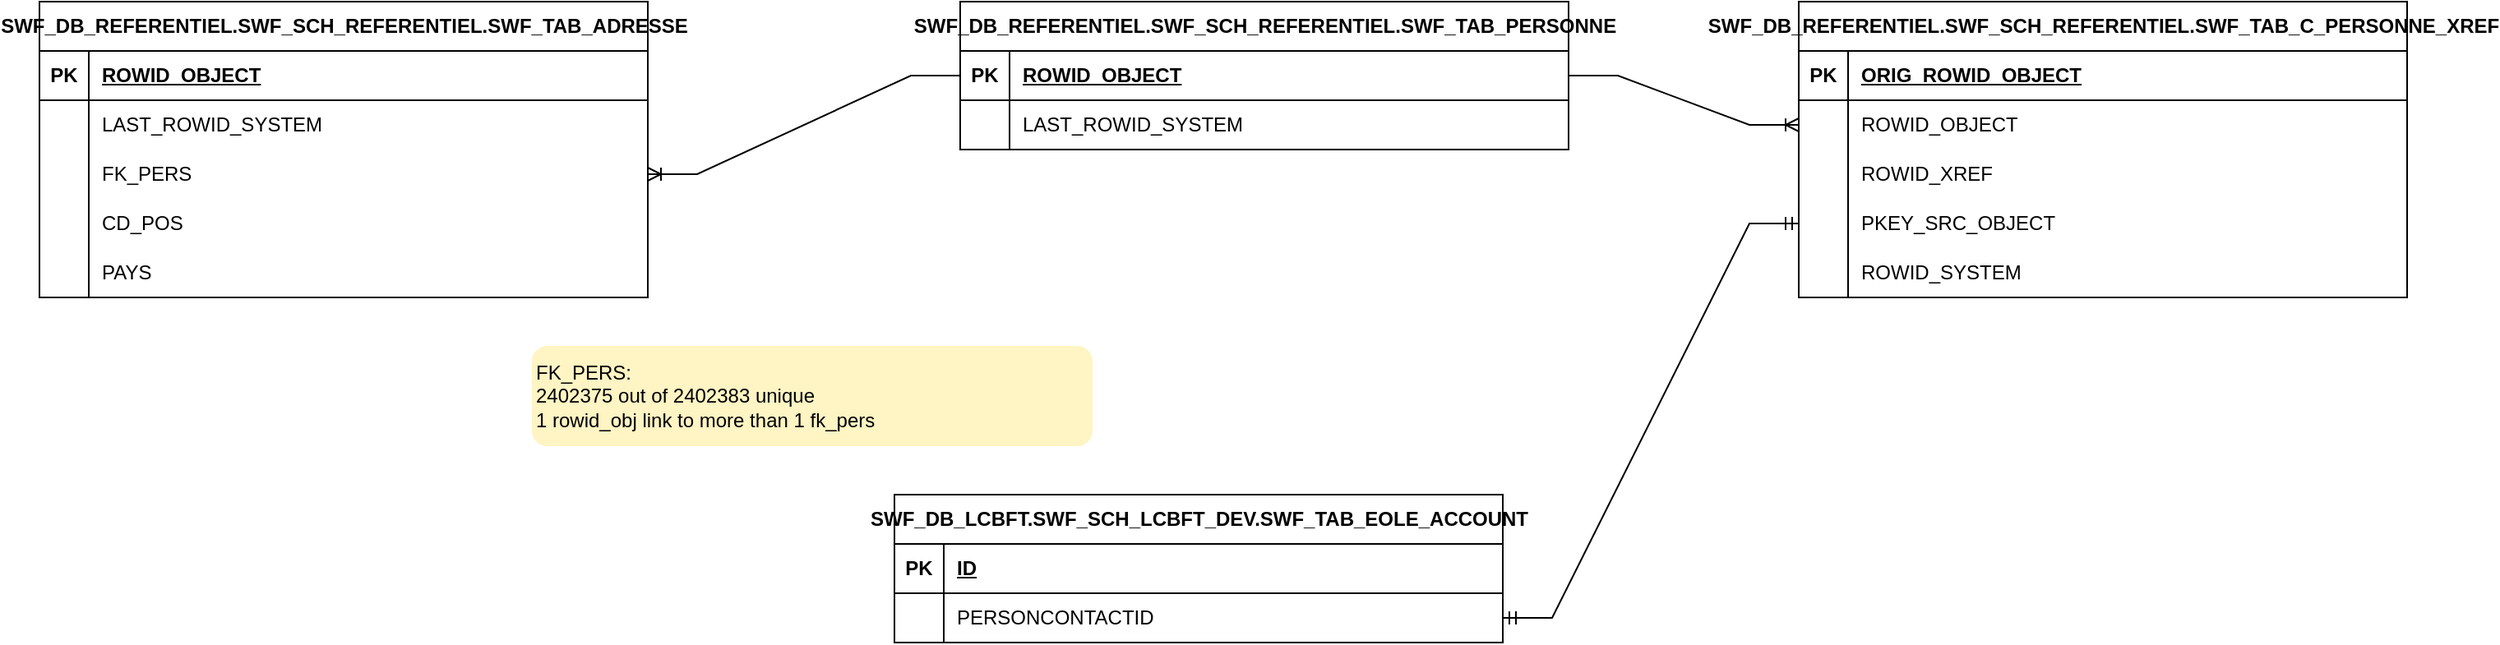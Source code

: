 <mxfile version="22.1.3" type="github">
  <diagram name="Page-1" id="-N0Wf2p26_ytfd32TYqR">
    <mxGraphModel dx="2415" dy="626" grid="1" gridSize="10" guides="1" tooltips="1" connect="1" arrows="1" fold="1" page="1" pageScale="1" pageWidth="827" pageHeight="1169" math="0" shadow="0">
      <root>
        <mxCell id="0" />
        <mxCell id="1" parent="0" />
        <mxCell id="k39MhWjwB1qhPyTOTygt-1" value="SWF_DB_REFERENTIEL.SWF_SCH_REFERENTIEL.SWF_TAB_PERSONNE" style="shape=table;startSize=30;container=1;collapsible=1;childLayout=tableLayout;fixedRows=1;rowLines=0;fontStyle=1;align=center;resizeLast=1;html=1;" vertex="1" parent="1">
          <mxGeometry x="-190" y="70" width="370" height="90" as="geometry">
            <mxRectangle x="-380" y="20" width="400" height="30" as="alternateBounds" />
          </mxGeometry>
        </mxCell>
        <mxCell id="k39MhWjwB1qhPyTOTygt-2" value="" style="shape=tableRow;horizontal=0;startSize=0;swimlaneHead=0;swimlaneBody=0;fillColor=none;collapsible=0;dropTarget=0;points=[[0,0.5],[1,0.5]];portConstraint=eastwest;top=0;left=0;right=0;bottom=1;" vertex="1" parent="k39MhWjwB1qhPyTOTygt-1">
          <mxGeometry y="30" width="370" height="30" as="geometry" />
        </mxCell>
        <mxCell id="k39MhWjwB1qhPyTOTygt-3" value="PK" style="shape=partialRectangle;connectable=0;fillColor=none;top=0;left=0;bottom=0;right=0;fontStyle=1;overflow=hidden;whiteSpace=wrap;html=1;" vertex="1" parent="k39MhWjwB1qhPyTOTygt-2">
          <mxGeometry width="30" height="30" as="geometry">
            <mxRectangle width="30" height="30" as="alternateBounds" />
          </mxGeometry>
        </mxCell>
        <mxCell id="k39MhWjwB1qhPyTOTygt-4" value="ROWID_OBJECT" style="shape=partialRectangle;connectable=0;fillColor=none;top=0;left=0;bottom=0;right=0;align=left;spacingLeft=6;fontStyle=5;overflow=hidden;whiteSpace=wrap;html=1;" vertex="1" parent="k39MhWjwB1qhPyTOTygt-2">
          <mxGeometry x="30" width="340" height="30" as="geometry">
            <mxRectangle width="340" height="30" as="alternateBounds" />
          </mxGeometry>
        </mxCell>
        <mxCell id="k39MhWjwB1qhPyTOTygt-8" value="" style="shape=tableRow;horizontal=0;startSize=0;swimlaneHead=0;swimlaneBody=0;fillColor=none;collapsible=0;dropTarget=0;points=[[0,0.5],[1,0.5]];portConstraint=eastwest;top=0;left=0;right=0;bottom=0;" vertex="1" parent="k39MhWjwB1qhPyTOTygt-1">
          <mxGeometry y="60" width="370" height="30" as="geometry" />
        </mxCell>
        <mxCell id="k39MhWjwB1qhPyTOTygt-9" value="" style="shape=partialRectangle;connectable=0;fillColor=none;top=0;left=0;bottom=0;right=0;editable=1;overflow=hidden;whiteSpace=wrap;html=1;" vertex="1" parent="k39MhWjwB1qhPyTOTygt-8">
          <mxGeometry width="30" height="30" as="geometry">
            <mxRectangle width="30" height="30" as="alternateBounds" />
          </mxGeometry>
        </mxCell>
        <mxCell id="k39MhWjwB1qhPyTOTygt-10" value="LAST_ROWID_SYSTEM" style="shape=partialRectangle;connectable=0;fillColor=none;top=0;left=0;bottom=0;right=0;align=left;spacingLeft=6;overflow=hidden;whiteSpace=wrap;html=1;" vertex="1" parent="k39MhWjwB1qhPyTOTygt-8">
          <mxGeometry x="30" width="340" height="30" as="geometry">
            <mxRectangle width="340" height="30" as="alternateBounds" />
          </mxGeometry>
        </mxCell>
        <mxCell id="k39MhWjwB1qhPyTOTygt-53" value="SWF_DB_REFERENTIEL.SWF_SCH_REFERENTIEL.SWF_TAB_ADRESSE" style="shape=table;startSize=30;container=1;collapsible=1;childLayout=tableLayout;fixedRows=1;rowLines=0;fontStyle=1;align=center;resizeLast=1;html=1;" vertex="1" parent="1">
          <mxGeometry x="-750" y="70" width="370" height="180" as="geometry">
            <mxRectangle x="-380" y="20" width="400" height="30" as="alternateBounds" />
          </mxGeometry>
        </mxCell>
        <mxCell id="k39MhWjwB1qhPyTOTygt-54" value="" style="shape=tableRow;horizontal=0;startSize=0;swimlaneHead=0;swimlaneBody=0;fillColor=none;collapsible=0;dropTarget=0;points=[[0,0.5],[1,0.5]];portConstraint=eastwest;top=0;left=0;right=0;bottom=1;" vertex="1" parent="k39MhWjwB1qhPyTOTygt-53">
          <mxGeometry y="30" width="370" height="30" as="geometry" />
        </mxCell>
        <mxCell id="k39MhWjwB1qhPyTOTygt-55" value="PK" style="shape=partialRectangle;connectable=0;fillColor=none;top=0;left=0;bottom=0;right=0;fontStyle=1;overflow=hidden;whiteSpace=wrap;html=1;" vertex="1" parent="k39MhWjwB1qhPyTOTygt-54">
          <mxGeometry width="30" height="30" as="geometry">
            <mxRectangle width="30" height="30" as="alternateBounds" />
          </mxGeometry>
        </mxCell>
        <mxCell id="k39MhWjwB1qhPyTOTygt-56" value="ROWID_OBJECT" style="shape=partialRectangle;connectable=0;fillColor=none;top=0;left=0;bottom=0;right=0;align=left;spacingLeft=6;fontStyle=5;overflow=hidden;whiteSpace=wrap;html=1;" vertex="1" parent="k39MhWjwB1qhPyTOTygt-54">
          <mxGeometry x="30" width="340" height="30" as="geometry">
            <mxRectangle width="340" height="30" as="alternateBounds" />
          </mxGeometry>
        </mxCell>
        <mxCell id="k39MhWjwB1qhPyTOTygt-60" value="" style="shape=tableRow;horizontal=0;startSize=0;swimlaneHead=0;swimlaneBody=0;fillColor=none;collapsible=0;dropTarget=0;points=[[0,0.5],[1,0.5]];portConstraint=eastwest;top=0;left=0;right=0;bottom=0;" vertex="1" parent="k39MhWjwB1qhPyTOTygt-53">
          <mxGeometry y="60" width="370" height="30" as="geometry" />
        </mxCell>
        <mxCell id="k39MhWjwB1qhPyTOTygt-61" value="" style="shape=partialRectangle;connectable=0;fillColor=none;top=0;left=0;bottom=0;right=0;editable=1;overflow=hidden;whiteSpace=wrap;html=1;" vertex="1" parent="k39MhWjwB1qhPyTOTygt-60">
          <mxGeometry width="30" height="30" as="geometry">
            <mxRectangle width="30" height="30" as="alternateBounds" />
          </mxGeometry>
        </mxCell>
        <mxCell id="k39MhWjwB1qhPyTOTygt-62" value="LAST_ROWID_SYSTEM" style="shape=partialRectangle;connectable=0;fillColor=none;top=0;left=0;bottom=0;right=0;align=left;spacingLeft=6;overflow=hidden;whiteSpace=wrap;html=1;" vertex="1" parent="k39MhWjwB1qhPyTOTygt-60">
          <mxGeometry x="30" width="340" height="30" as="geometry">
            <mxRectangle width="340" height="30" as="alternateBounds" />
          </mxGeometry>
        </mxCell>
        <mxCell id="k39MhWjwB1qhPyTOTygt-63" value="" style="shape=tableRow;horizontal=0;startSize=0;swimlaneHead=0;swimlaneBody=0;fillColor=none;collapsible=0;dropTarget=0;points=[[0,0.5],[1,0.5]];portConstraint=eastwest;top=0;left=0;right=0;bottom=0;" vertex="1" parent="k39MhWjwB1qhPyTOTygt-53">
          <mxGeometry y="90" width="370" height="30" as="geometry" />
        </mxCell>
        <mxCell id="k39MhWjwB1qhPyTOTygt-64" value="" style="shape=partialRectangle;connectable=0;fillColor=none;top=0;left=0;bottom=0;right=0;editable=1;overflow=hidden;whiteSpace=wrap;html=1;" vertex="1" parent="k39MhWjwB1qhPyTOTygt-63">
          <mxGeometry width="30" height="30" as="geometry">
            <mxRectangle width="30" height="30" as="alternateBounds" />
          </mxGeometry>
        </mxCell>
        <mxCell id="k39MhWjwB1qhPyTOTygt-65" value="FK_PERS" style="shape=partialRectangle;connectable=0;fillColor=none;top=0;left=0;bottom=0;right=0;align=left;spacingLeft=6;overflow=hidden;whiteSpace=wrap;html=1;" vertex="1" parent="k39MhWjwB1qhPyTOTygt-63">
          <mxGeometry x="30" width="340" height="30" as="geometry">
            <mxRectangle width="340" height="30" as="alternateBounds" />
          </mxGeometry>
        </mxCell>
        <mxCell id="k39MhWjwB1qhPyTOTygt-66" value="" style="shape=tableRow;horizontal=0;startSize=0;swimlaneHead=0;swimlaneBody=0;fillColor=none;collapsible=0;dropTarget=0;points=[[0,0.5],[1,0.5]];portConstraint=eastwest;top=0;left=0;right=0;bottom=0;" vertex="1" parent="k39MhWjwB1qhPyTOTygt-53">
          <mxGeometry y="120" width="370" height="30" as="geometry" />
        </mxCell>
        <mxCell id="k39MhWjwB1qhPyTOTygt-67" value="" style="shape=partialRectangle;connectable=0;fillColor=none;top=0;left=0;bottom=0;right=0;editable=1;overflow=hidden;whiteSpace=wrap;html=1;" vertex="1" parent="k39MhWjwB1qhPyTOTygt-66">
          <mxGeometry width="30" height="30" as="geometry">
            <mxRectangle width="30" height="30" as="alternateBounds" />
          </mxGeometry>
        </mxCell>
        <mxCell id="k39MhWjwB1qhPyTOTygt-68" value="CD_POS" style="shape=partialRectangle;connectable=0;fillColor=none;top=0;left=0;bottom=0;right=0;align=left;spacingLeft=6;overflow=hidden;whiteSpace=wrap;html=1;" vertex="1" parent="k39MhWjwB1qhPyTOTygt-66">
          <mxGeometry x="30" width="340" height="30" as="geometry">
            <mxRectangle width="340" height="30" as="alternateBounds" />
          </mxGeometry>
        </mxCell>
        <mxCell id="k39MhWjwB1qhPyTOTygt-69" value="" style="shape=tableRow;horizontal=0;startSize=0;swimlaneHead=0;swimlaneBody=0;fillColor=none;collapsible=0;dropTarget=0;points=[[0,0.5],[1,0.5]];portConstraint=eastwest;top=0;left=0;right=0;bottom=0;" vertex="1" parent="k39MhWjwB1qhPyTOTygt-53">
          <mxGeometry y="150" width="370" height="30" as="geometry" />
        </mxCell>
        <mxCell id="k39MhWjwB1qhPyTOTygt-70" value="" style="shape=partialRectangle;connectable=0;fillColor=none;top=0;left=0;bottom=0;right=0;editable=1;overflow=hidden;whiteSpace=wrap;html=1;" vertex="1" parent="k39MhWjwB1qhPyTOTygt-69">
          <mxGeometry width="30" height="30" as="geometry">
            <mxRectangle width="30" height="30" as="alternateBounds" />
          </mxGeometry>
        </mxCell>
        <mxCell id="k39MhWjwB1qhPyTOTygt-71" value="PAYS" style="shape=partialRectangle;connectable=0;fillColor=none;top=0;left=0;bottom=0;right=0;align=left;spacingLeft=6;overflow=hidden;whiteSpace=wrap;html=1;" vertex="1" parent="k39MhWjwB1qhPyTOTygt-69">
          <mxGeometry x="30" width="340" height="30" as="geometry">
            <mxRectangle width="340" height="30" as="alternateBounds" />
          </mxGeometry>
        </mxCell>
        <mxCell id="k39MhWjwB1qhPyTOTygt-73" value="" style="edgeStyle=entityRelationEdgeStyle;fontSize=12;html=1;endArrow=ERoneToMany;rounded=0;exitX=0;exitY=0.5;exitDx=0;exitDy=0;" edge="1" parent="1" source="k39MhWjwB1qhPyTOTygt-2" target="k39MhWjwB1qhPyTOTygt-63">
          <mxGeometry width="100" height="100" relative="1" as="geometry">
            <mxPoint x="-90" y="270" as="sourcePoint" />
            <mxPoint x="10" y="170" as="targetPoint" />
          </mxGeometry>
        </mxCell>
        <mxCell id="k39MhWjwB1qhPyTOTygt-74" value="SWF_DB_REFERENTIEL.SWF_SCH_REFERENTIEL.SWF_TAB_C_PERSONNE_XREF" style="shape=table;startSize=30;container=1;collapsible=1;childLayout=tableLayout;fixedRows=1;rowLines=0;fontStyle=1;align=center;resizeLast=1;html=1;" vertex="1" parent="1">
          <mxGeometry x="320" y="70" width="370" height="180" as="geometry">
            <mxRectangle x="-380" y="20" width="400" height="30" as="alternateBounds" />
          </mxGeometry>
        </mxCell>
        <mxCell id="k39MhWjwB1qhPyTOTygt-75" value="" style="shape=tableRow;horizontal=0;startSize=0;swimlaneHead=0;swimlaneBody=0;fillColor=none;collapsible=0;dropTarget=0;points=[[0,0.5],[1,0.5]];portConstraint=eastwest;top=0;left=0;right=0;bottom=1;" vertex="1" parent="k39MhWjwB1qhPyTOTygt-74">
          <mxGeometry y="30" width="370" height="30" as="geometry" />
        </mxCell>
        <mxCell id="k39MhWjwB1qhPyTOTygt-76" value="PK" style="shape=partialRectangle;connectable=0;fillColor=none;top=0;left=0;bottom=0;right=0;fontStyle=1;overflow=hidden;whiteSpace=wrap;html=1;" vertex="1" parent="k39MhWjwB1qhPyTOTygt-75">
          <mxGeometry width="30" height="30" as="geometry">
            <mxRectangle width="30" height="30" as="alternateBounds" />
          </mxGeometry>
        </mxCell>
        <mxCell id="k39MhWjwB1qhPyTOTygt-77" value="ORIG_ROWID_OBJECT" style="shape=partialRectangle;connectable=0;fillColor=none;top=0;left=0;bottom=0;right=0;align=left;spacingLeft=6;fontStyle=5;overflow=hidden;whiteSpace=wrap;html=1;" vertex="1" parent="k39MhWjwB1qhPyTOTygt-75">
          <mxGeometry x="30" width="340" height="30" as="geometry">
            <mxRectangle width="340" height="30" as="alternateBounds" />
          </mxGeometry>
        </mxCell>
        <mxCell id="k39MhWjwB1qhPyTOTygt-78" value="" style="shape=tableRow;horizontal=0;startSize=0;swimlaneHead=0;swimlaneBody=0;fillColor=none;collapsible=0;dropTarget=0;points=[[0,0.5],[1,0.5]];portConstraint=eastwest;top=0;left=0;right=0;bottom=0;" vertex="1" parent="k39MhWjwB1qhPyTOTygt-74">
          <mxGeometry y="60" width="370" height="30" as="geometry" />
        </mxCell>
        <mxCell id="k39MhWjwB1qhPyTOTygt-79" value="" style="shape=partialRectangle;connectable=0;fillColor=none;top=0;left=0;bottom=0;right=0;editable=1;overflow=hidden;whiteSpace=wrap;html=1;" vertex="1" parent="k39MhWjwB1qhPyTOTygt-78">
          <mxGeometry width="30" height="30" as="geometry">
            <mxRectangle width="30" height="30" as="alternateBounds" />
          </mxGeometry>
        </mxCell>
        <mxCell id="k39MhWjwB1qhPyTOTygt-80" value="ROWID_OBJECT" style="shape=partialRectangle;connectable=0;fillColor=none;top=0;left=0;bottom=0;right=0;align=left;spacingLeft=6;overflow=hidden;whiteSpace=wrap;html=1;" vertex="1" parent="k39MhWjwB1qhPyTOTygt-78">
          <mxGeometry x="30" width="340" height="30" as="geometry">
            <mxRectangle width="340" height="30" as="alternateBounds" />
          </mxGeometry>
        </mxCell>
        <mxCell id="k39MhWjwB1qhPyTOTygt-81" value="" style="shape=tableRow;horizontal=0;startSize=0;swimlaneHead=0;swimlaneBody=0;fillColor=none;collapsible=0;dropTarget=0;points=[[0,0.5],[1,0.5]];portConstraint=eastwest;top=0;left=0;right=0;bottom=0;" vertex="1" parent="k39MhWjwB1qhPyTOTygt-74">
          <mxGeometry y="90" width="370" height="30" as="geometry" />
        </mxCell>
        <mxCell id="k39MhWjwB1qhPyTOTygt-82" value="" style="shape=partialRectangle;connectable=0;fillColor=none;top=0;left=0;bottom=0;right=0;editable=1;overflow=hidden;whiteSpace=wrap;html=1;" vertex="1" parent="k39MhWjwB1qhPyTOTygt-81">
          <mxGeometry width="30" height="30" as="geometry">
            <mxRectangle width="30" height="30" as="alternateBounds" />
          </mxGeometry>
        </mxCell>
        <mxCell id="k39MhWjwB1qhPyTOTygt-83" value="ROWID_XREF" style="shape=partialRectangle;connectable=0;fillColor=none;top=0;left=0;bottom=0;right=0;align=left;spacingLeft=6;overflow=hidden;whiteSpace=wrap;html=1;" vertex="1" parent="k39MhWjwB1qhPyTOTygt-81">
          <mxGeometry x="30" width="340" height="30" as="geometry">
            <mxRectangle width="340" height="30" as="alternateBounds" />
          </mxGeometry>
        </mxCell>
        <mxCell id="k39MhWjwB1qhPyTOTygt-84" value="" style="shape=tableRow;horizontal=0;startSize=0;swimlaneHead=0;swimlaneBody=0;fillColor=none;collapsible=0;dropTarget=0;points=[[0,0.5],[1,0.5]];portConstraint=eastwest;top=0;left=0;right=0;bottom=0;" vertex="1" parent="k39MhWjwB1qhPyTOTygt-74">
          <mxGeometry y="120" width="370" height="30" as="geometry" />
        </mxCell>
        <mxCell id="k39MhWjwB1qhPyTOTygt-85" value="" style="shape=partialRectangle;connectable=0;fillColor=none;top=0;left=0;bottom=0;right=0;editable=1;overflow=hidden;whiteSpace=wrap;html=1;" vertex="1" parent="k39MhWjwB1qhPyTOTygt-84">
          <mxGeometry width="30" height="30" as="geometry">
            <mxRectangle width="30" height="30" as="alternateBounds" />
          </mxGeometry>
        </mxCell>
        <mxCell id="k39MhWjwB1qhPyTOTygt-86" value="PKEY_SRC_OBJECT" style="shape=partialRectangle;connectable=0;fillColor=none;top=0;left=0;bottom=0;right=0;align=left;spacingLeft=6;overflow=hidden;whiteSpace=wrap;html=1;" vertex="1" parent="k39MhWjwB1qhPyTOTygt-84">
          <mxGeometry x="30" width="340" height="30" as="geometry">
            <mxRectangle width="340" height="30" as="alternateBounds" />
          </mxGeometry>
        </mxCell>
        <mxCell id="k39MhWjwB1qhPyTOTygt-87" value="" style="shape=tableRow;horizontal=0;startSize=0;swimlaneHead=0;swimlaneBody=0;fillColor=none;collapsible=0;dropTarget=0;points=[[0,0.5],[1,0.5]];portConstraint=eastwest;top=0;left=0;right=0;bottom=0;" vertex="1" parent="k39MhWjwB1qhPyTOTygt-74">
          <mxGeometry y="150" width="370" height="30" as="geometry" />
        </mxCell>
        <mxCell id="k39MhWjwB1qhPyTOTygt-88" value="" style="shape=partialRectangle;connectable=0;fillColor=none;top=0;left=0;bottom=0;right=0;editable=1;overflow=hidden;whiteSpace=wrap;html=1;" vertex="1" parent="k39MhWjwB1qhPyTOTygt-87">
          <mxGeometry width="30" height="30" as="geometry">
            <mxRectangle width="30" height="30" as="alternateBounds" />
          </mxGeometry>
        </mxCell>
        <mxCell id="k39MhWjwB1qhPyTOTygt-89" value="ROWID_SYSTEM" style="shape=partialRectangle;connectable=0;fillColor=none;top=0;left=0;bottom=0;right=0;align=left;spacingLeft=6;overflow=hidden;whiteSpace=wrap;html=1;" vertex="1" parent="k39MhWjwB1qhPyTOTygt-87">
          <mxGeometry x="30" width="340" height="30" as="geometry">
            <mxRectangle width="340" height="30" as="alternateBounds" />
          </mxGeometry>
        </mxCell>
        <mxCell id="k39MhWjwB1qhPyTOTygt-91" value="" style="edgeStyle=entityRelationEdgeStyle;fontSize=12;html=1;endArrow=ERoneToMany;rounded=0;exitX=1;exitY=0.5;exitDx=0;exitDy=0;" edge="1" parent="1" source="k39MhWjwB1qhPyTOTygt-2" target="k39MhWjwB1qhPyTOTygt-78">
          <mxGeometry width="100" height="100" relative="1" as="geometry">
            <mxPoint x="135" y="240" as="sourcePoint" />
            <mxPoint x="-85" y="300" as="targetPoint" />
            <Array as="points">
              <mxPoint x="260" y="130" />
            </Array>
          </mxGeometry>
        </mxCell>
        <mxCell id="k39MhWjwB1qhPyTOTygt-94" value="FK_PERS:&lt;br&gt;2402375 out of&amp;nbsp;2402383 unique&lt;br&gt;1 rowid_obj link to more than 1 fk_pers" style="rounded=1;whiteSpace=wrap;html=1;align=left;fillColor=#FFF4C3;strokeColor=#FFF4C3;" vertex="1" parent="1">
          <mxGeometry x="-450" y="280" width="340" height="60" as="geometry" />
        </mxCell>
        <mxCell id="k39MhWjwB1qhPyTOTygt-95" value="SWF_DB_LCBFT.SWF_SCH_LCBFT_DEV.SWF_TAB_EOLE_ACCOUNT" style="shape=table;startSize=30;container=1;collapsible=1;childLayout=tableLayout;fixedRows=1;rowLines=0;fontStyle=1;align=center;resizeLast=1;html=1;" vertex="1" parent="1">
          <mxGeometry x="-230" y="370" width="370" height="90" as="geometry">
            <mxRectangle x="-380" y="20" width="400" height="30" as="alternateBounds" />
          </mxGeometry>
        </mxCell>
        <mxCell id="k39MhWjwB1qhPyTOTygt-96" value="" style="shape=tableRow;horizontal=0;startSize=0;swimlaneHead=0;swimlaneBody=0;fillColor=none;collapsible=0;dropTarget=0;points=[[0,0.5],[1,0.5]];portConstraint=eastwest;top=0;left=0;right=0;bottom=1;" vertex="1" parent="k39MhWjwB1qhPyTOTygt-95">
          <mxGeometry y="30" width="370" height="30" as="geometry" />
        </mxCell>
        <mxCell id="k39MhWjwB1qhPyTOTygt-97" value="PK" style="shape=partialRectangle;connectable=0;fillColor=none;top=0;left=0;bottom=0;right=0;fontStyle=1;overflow=hidden;whiteSpace=wrap;html=1;" vertex="1" parent="k39MhWjwB1qhPyTOTygt-96">
          <mxGeometry width="30" height="30" as="geometry">
            <mxRectangle width="30" height="30" as="alternateBounds" />
          </mxGeometry>
        </mxCell>
        <mxCell id="k39MhWjwB1qhPyTOTygt-98" value="ID" style="shape=partialRectangle;connectable=0;fillColor=none;top=0;left=0;bottom=0;right=0;align=left;spacingLeft=6;fontStyle=5;overflow=hidden;whiteSpace=wrap;html=1;" vertex="1" parent="k39MhWjwB1qhPyTOTygt-96">
          <mxGeometry x="30" width="340" height="30" as="geometry">
            <mxRectangle width="340" height="30" as="alternateBounds" />
          </mxGeometry>
        </mxCell>
        <mxCell id="k39MhWjwB1qhPyTOTygt-99" value="" style="shape=tableRow;horizontal=0;startSize=0;swimlaneHead=0;swimlaneBody=0;fillColor=none;collapsible=0;dropTarget=0;points=[[0,0.5],[1,0.5]];portConstraint=eastwest;top=0;left=0;right=0;bottom=0;" vertex="1" parent="k39MhWjwB1qhPyTOTygt-95">
          <mxGeometry y="60" width="370" height="30" as="geometry" />
        </mxCell>
        <mxCell id="k39MhWjwB1qhPyTOTygt-100" value="" style="shape=partialRectangle;connectable=0;fillColor=none;top=0;left=0;bottom=0;right=0;editable=1;overflow=hidden;whiteSpace=wrap;html=1;" vertex="1" parent="k39MhWjwB1qhPyTOTygt-99">
          <mxGeometry width="30" height="30" as="geometry">
            <mxRectangle width="30" height="30" as="alternateBounds" />
          </mxGeometry>
        </mxCell>
        <mxCell id="k39MhWjwB1qhPyTOTygt-101" value="PERSONCONTACTID" style="shape=partialRectangle;connectable=0;fillColor=none;top=0;left=0;bottom=0;right=0;align=left;spacingLeft=6;overflow=hidden;whiteSpace=wrap;html=1;" vertex="1" parent="k39MhWjwB1qhPyTOTygt-99">
          <mxGeometry x="30" width="340" height="30" as="geometry">
            <mxRectangle width="340" height="30" as="alternateBounds" />
          </mxGeometry>
        </mxCell>
        <mxCell id="k39MhWjwB1qhPyTOTygt-112" value="" style="edgeStyle=entityRelationEdgeStyle;fontSize=12;html=1;endArrow=ERmandOne;startArrow=ERmandOne;rounded=0;entryX=0;entryY=0.5;entryDx=0;entryDy=0;" edge="1" parent="1" source="k39MhWjwB1qhPyTOTygt-99" target="k39MhWjwB1qhPyTOTygt-84">
          <mxGeometry width="100" height="100" relative="1" as="geometry">
            <mxPoint x="170" y="450" as="sourcePoint" />
            <mxPoint x="270" y="350" as="targetPoint" />
          </mxGeometry>
        </mxCell>
      </root>
    </mxGraphModel>
  </diagram>
</mxfile>
